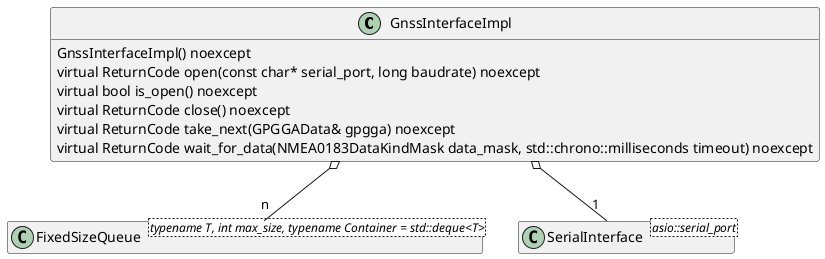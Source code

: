 @startuml
hide empty members

GnssInterfaceImpl : GnssInterfaceImpl() noexcept
GnssInterfaceImpl : virtual ReturnCode open(const char* serial_port, long baudrate) noexcept
GnssInterfaceImpl : virtual bool is_open() noexcept
GnssInterfaceImpl : virtual ReturnCode close() noexcept
GnssInterfaceImpl : virtual ReturnCode take_next(GPGGAData& gpgga) noexcept
GnssInterfaceImpl : virtual ReturnCode wait_for_data(NMEA0183DataKindMask data_mask, std::chrono::milliseconds timeout) noexcept

class FixedSizeQueue<typename T, int max_size, typename Container = std::deque<T>>

class SerialInterface<asio::serial_port>

GnssInterfaceImpl o-- "n" FixedSizeQueue
GnssInterfaceImpl o-- "1" SerialInterface
@enduml
